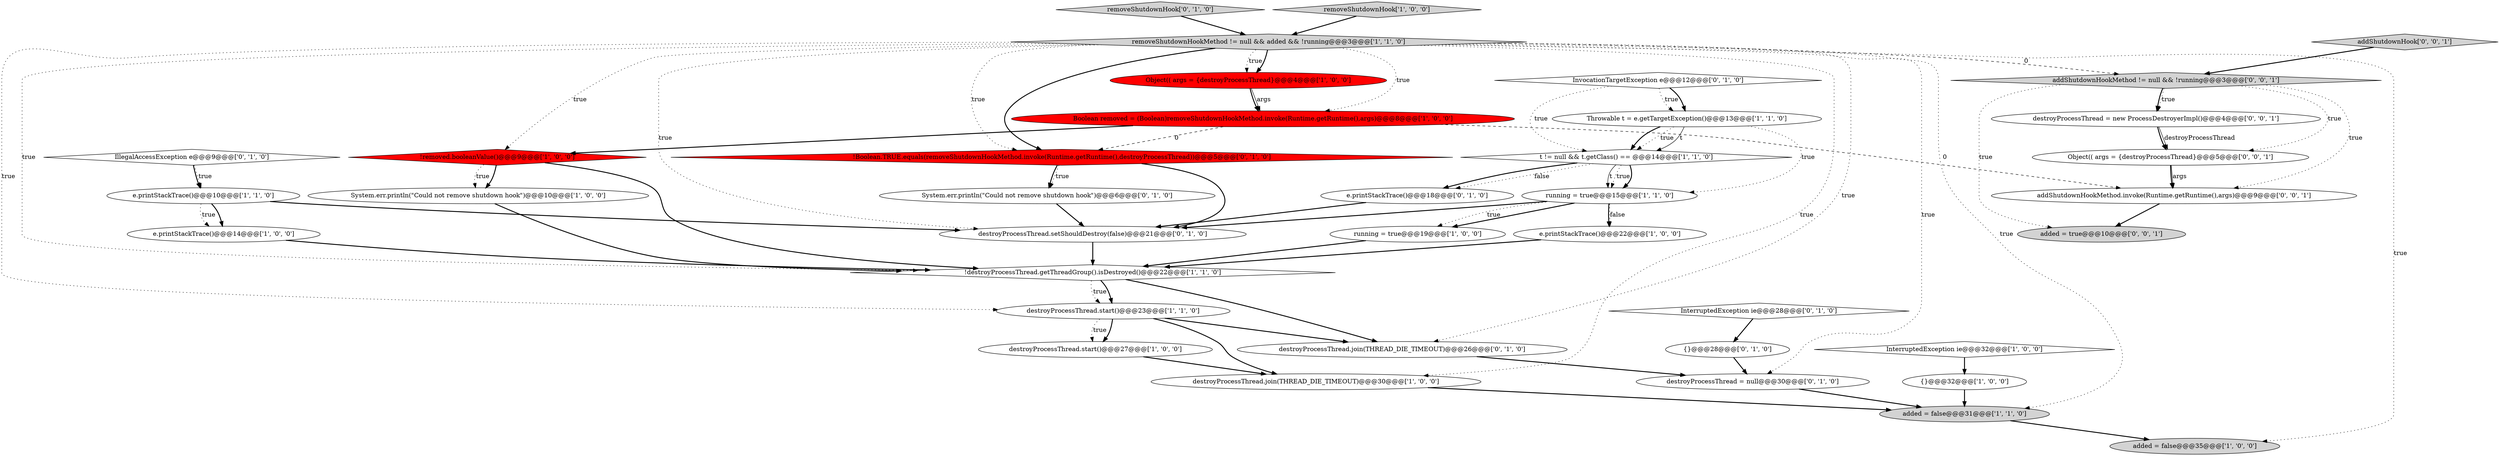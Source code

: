 digraph {
34 [style = filled, label = "addShutdownHookMethod.invoke(Runtime.getRuntime(),args)@@@9@@@['0', '0', '1']", fillcolor = white, shape = ellipse image = "AAA0AAABBB3BBB"];
25 [style = filled, label = "{}@@@28@@@['0', '1', '0']", fillcolor = white, shape = ellipse image = "AAA0AAABBB2BBB"];
23 [style = filled, label = "!Boolean.TRUE.equals(removeShutdownHookMethod.invoke(Runtime.getRuntime(),destroyProcessThread))@@@5@@@['0', '1', '0']", fillcolor = red, shape = diamond image = "AAA1AAABBB2BBB"];
14 [style = filled, label = "!destroyProcessThread.getThreadGroup().isDestroyed()@@@22@@@['1', '1', '0']", fillcolor = white, shape = diamond image = "AAA0AAABBB1BBB"];
26 [style = filled, label = "removeShutdownHook['0', '1', '0']", fillcolor = lightgray, shape = diamond image = "AAA0AAABBB2BBB"];
10 [style = filled, label = "destroyProcessThread.join(THREAD_DIE_TIMEOUT)@@@30@@@['1', '0', '0']", fillcolor = white, shape = ellipse image = "AAA0AAABBB1BBB"];
3 [style = filled, label = "running = true@@@19@@@['1', '0', '0']", fillcolor = white, shape = ellipse image = "AAA0AAABBB1BBB"];
15 [style = filled, label = "Boolean removed = (Boolean)removeShutdownHookMethod.invoke(Runtime.getRuntime(),args)@@@8@@@['1', '0', '0']", fillcolor = red, shape = ellipse image = "AAA1AAABBB1BBB"];
21 [style = filled, label = "e.printStackTrace()@@@18@@@['0', '1', '0']", fillcolor = white, shape = ellipse image = "AAA0AAABBB2BBB"];
12 [style = filled, label = "added = false@@@35@@@['1', '0', '0']", fillcolor = lightgray, shape = ellipse image = "AAA0AAABBB1BBB"];
16 [style = filled, label = "destroyProcessThread.start()@@@27@@@['1', '0', '0']", fillcolor = white, shape = ellipse image = "AAA0AAABBB1BBB"];
6 [style = filled, label = "e.printStackTrace()@@@14@@@['1', '0', '0']", fillcolor = white, shape = ellipse image = "AAA0AAABBB1BBB"];
5 [style = filled, label = "System.err.println(\"Could not remove shutdown hook\")@@@10@@@['1', '0', '0']", fillcolor = white, shape = ellipse image = "AAA0AAABBB1BBB"];
8 [style = filled, label = "running = true@@@15@@@['1', '1', '0']", fillcolor = white, shape = ellipse image = "AAA0AAABBB1BBB"];
29 [style = filled, label = "IllegalAccessException e@@@9@@@['0', '1', '0']", fillcolor = white, shape = diamond image = "AAA0AAABBB2BBB"];
4 [style = filled, label = "removeShutdownHookMethod != null && added && !running@@@3@@@['1', '1', '0']", fillcolor = lightgray, shape = diamond image = "AAA0AAABBB1BBB"];
27 [style = filled, label = "System.err.println(\"Could not remove shutdown hook\")@@@6@@@['0', '1', '0']", fillcolor = white, shape = ellipse image = "AAA0AAABBB2BBB"];
37 [style = filled, label = "destroyProcessThread = new ProcessDestroyerImpl()@@@4@@@['0', '0', '1']", fillcolor = white, shape = ellipse image = "AAA0AAABBB3BBB"];
0 [style = filled, label = "t != null && t.getClass() == @@@14@@@['1', '1', '0']", fillcolor = white, shape = diamond image = "AAA0AAABBB1BBB"];
18 [style = filled, label = "InterruptedException ie@@@32@@@['1', '0', '0']", fillcolor = white, shape = diamond image = "AAA0AAABBB1BBB"];
1 [style = filled, label = "!removed.booleanValue()@@@9@@@['1', '0', '0']", fillcolor = red, shape = diamond image = "AAA1AAABBB1BBB"];
36 [style = filled, label = "Object(( args = {destroyProcessThread}@@@5@@@['0', '0', '1']", fillcolor = white, shape = ellipse image = "AAA0AAABBB3BBB"];
35 [style = filled, label = "addShutdownHook['0', '0', '1']", fillcolor = lightgray, shape = diamond image = "AAA0AAABBB3BBB"];
31 [style = filled, label = "InterruptedException ie@@@28@@@['0', '1', '0']", fillcolor = white, shape = diamond image = "AAA0AAABBB2BBB"];
32 [style = filled, label = "addShutdownHookMethod != null && !running@@@3@@@['0', '0', '1']", fillcolor = lightgray, shape = diamond image = "AAA0AAABBB3BBB"];
17 [style = filled, label = "added = false@@@31@@@['1', '1', '0']", fillcolor = lightgray, shape = ellipse image = "AAA0AAABBB1BBB"];
2 [style = filled, label = "e.printStackTrace()@@@22@@@['1', '0', '0']", fillcolor = white, shape = ellipse image = "AAA0AAABBB1BBB"];
13 [style = filled, label = "removeShutdownHook['1', '0', '0']", fillcolor = lightgray, shape = diamond image = "AAA0AAABBB1BBB"];
9 [style = filled, label = "{}@@@32@@@['1', '0', '0']", fillcolor = white, shape = ellipse image = "AAA0AAABBB1BBB"];
7 [style = filled, label = "Object(( args = {destroyProcessThread}@@@4@@@['1', '0', '0']", fillcolor = red, shape = ellipse image = "AAA1AAABBB1BBB"];
28 [style = filled, label = "InvocationTargetException e@@@12@@@['0', '1', '0']", fillcolor = white, shape = diamond image = "AAA0AAABBB2BBB"];
20 [style = filled, label = "destroyProcessThread.start()@@@23@@@['1', '1', '0']", fillcolor = white, shape = ellipse image = "AAA0AAABBB1BBB"];
33 [style = filled, label = "added = true@@@10@@@['0', '0', '1']", fillcolor = lightgray, shape = ellipse image = "AAA0AAABBB3BBB"];
30 [style = filled, label = "destroyProcessThread.setShouldDestroy(false)@@@21@@@['0', '1', '0']", fillcolor = white, shape = ellipse image = "AAA0AAABBB2BBB"];
22 [style = filled, label = "destroyProcessThread.join(THREAD_DIE_TIMEOUT)@@@26@@@['0', '1', '0']", fillcolor = white, shape = ellipse image = "AAA0AAABBB2BBB"];
11 [style = filled, label = "e.printStackTrace()@@@10@@@['1', '1', '0']", fillcolor = white, shape = ellipse image = "AAA0AAABBB1BBB"];
24 [style = filled, label = "destroyProcessThread = null@@@30@@@['0', '1', '0']", fillcolor = white, shape = ellipse image = "AAA0AAABBB2BBB"];
19 [style = filled, label = "Throwable t = e.getTargetException()@@@13@@@['1', '1', '0']", fillcolor = white, shape = ellipse image = "AAA0AAABBB1BBB"];
1->5 [style = bold, label=""];
8->30 [style = bold, label=""];
15->34 [style = dashed, label="0"];
15->23 [style = dashed, label="0"];
31->25 [style = bold, label=""];
32->37 [style = bold, label=""];
0->21 [style = dotted, label="false"];
32->34 [style = dotted, label="true"];
23->27 [style = bold, label=""];
23->30 [style = bold, label=""];
37->36 [style = bold, label=""];
4->1 [style = dotted, label="true"];
16->10 [style = bold, label=""];
4->10 [style = dotted, label="true"];
36->34 [style = bold, label=""];
4->23 [style = dotted, label="true"];
11->6 [style = bold, label=""];
3->14 [style = bold, label=""];
8->3 [style = bold, label=""];
27->30 [style = bold, label=""];
4->20 [style = dotted, label="true"];
14->22 [style = bold, label=""];
34->33 [style = bold, label=""];
36->34 [style = solid, label="args"];
4->7 [style = dotted, label="true"];
35->32 [style = bold, label=""];
9->17 [style = bold, label=""];
10->17 [style = bold, label=""];
0->21 [style = bold, label=""];
28->19 [style = dotted, label="true"];
4->15 [style = dotted, label="true"];
32->36 [style = dotted, label="true"];
5->14 [style = bold, label=""];
4->14 [style = dotted, label="true"];
21->30 [style = bold, label=""];
26->4 [style = bold, label=""];
19->8 [style = dotted, label="true"];
8->2 [style = dotted, label="false"];
8->3 [style = dotted, label="true"];
32->33 [style = dotted, label="true"];
4->7 [style = bold, label=""];
4->30 [style = dotted, label="true"];
19->0 [style = bold, label=""];
20->10 [style = bold, label=""];
20->22 [style = bold, label=""];
0->8 [style = dotted, label="true"];
14->20 [style = dotted, label="true"];
6->14 [style = bold, label=""];
37->36 [style = solid, label="destroyProcessThread"];
25->24 [style = bold, label=""];
4->32 [style = dashed, label="0"];
28->0 [style = dotted, label="true"];
17->12 [style = bold, label=""];
29->11 [style = bold, label=""];
20->16 [style = bold, label=""];
8->2 [style = bold, label=""];
4->22 [style = dotted, label="true"];
11->6 [style = dotted, label="true"];
19->0 [style = dotted, label="true"];
2->14 [style = bold, label=""];
14->20 [style = bold, label=""];
23->27 [style = dotted, label="true"];
0->8 [style = bold, label=""];
18->9 [style = bold, label=""];
28->19 [style = bold, label=""];
24->17 [style = bold, label=""];
32->37 [style = dotted, label="true"];
7->15 [style = bold, label=""];
30->14 [style = bold, label=""];
1->14 [style = bold, label=""];
4->24 [style = dotted, label="true"];
7->15 [style = solid, label="args"];
22->24 [style = bold, label=""];
4->12 [style = dotted, label="true"];
19->0 [style = solid, label="t"];
4->17 [style = dotted, label="true"];
13->4 [style = bold, label=""];
1->5 [style = dotted, label="true"];
4->23 [style = bold, label=""];
11->30 [style = bold, label=""];
20->16 [style = dotted, label="true"];
29->11 [style = dotted, label="true"];
0->8 [style = solid, label="t"];
15->1 [style = bold, label=""];
}
